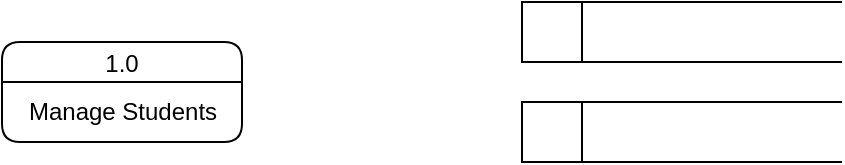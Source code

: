<mxfile version="22.1.3" type="github">
  <diagram name="Page-1" id="CFHb4FXrexWo8pa2X_ir">
    <mxGraphModel dx="880" dy="468" grid="1" gridSize="10" guides="1" tooltips="1" connect="1" arrows="1" fold="1" page="1" pageScale="1" pageWidth="850" pageHeight="1100" math="0" shadow="0">
      <root>
        <mxCell id="0" />
        <mxCell id="1" parent="0" />
        <mxCell id="7Qbx5zO968uQRB1o4zv0-1" value="" style="html=1;dashed=0;whiteSpace=wrap;shape=mxgraph.dfd.dataStoreID;align=left;spacingLeft=3;points=[[0,0],[0.5,0],[1,0],[0,0.5],[1,0.5],[0,1],[0.5,1],[1,1]];" parent="1" vertex="1">
          <mxGeometry x="600" y="80" width="160" height="30" as="geometry" />
        </mxCell>
        <mxCell id="7Qbx5zO968uQRB1o4zv0-2" value="" style="html=1;dashed=0;whiteSpace=wrap;shape=mxgraph.dfd.dataStoreID;align=left;spacingLeft=3;points=[[0,0],[0.5,0],[1,0],[0,0.5],[1,0.5],[0,1],[0.5,1],[1,1]];" parent="1" vertex="1">
          <mxGeometry x="600" y="130" width="160" height="30" as="geometry" />
        </mxCell>
        <mxCell id="7Qbx5zO968uQRB1o4zv0-12" value="1.0" style="swimlane;fontStyle=0;childLayout=stackLayout;horizontal=1;startSize=20;fillColor=#ffffff;horizontalStack=0;resizeParent=1;resizeParentMax=0;resizeLast=0;collapsible=0;marginBottom=0;swimlaneFillColor=#ffffff;rounded=1;" parent="1" vertex="1">
          <mxGeometry x="340" y="100" width="120" height="50" as="geometry" />
        </mxCell>
        <mxCell id="7Qbx5zO968uQRB1o4zv0-13" value="Manage Students" style="text;html=1;align=center;verticalAlign=middle;resizable=0;points=[];autosize=1;strokeColor=none;fillColor=none;" parent="7Qbx5zO968uQRB1o4zv0-12" vertex="1">
          <mxGeometry y="20" width="120" height="30" as="geometry" />
        </mxCell>
      </root>
    </mxGraphModel>
  </diagram>
</mxfile>
